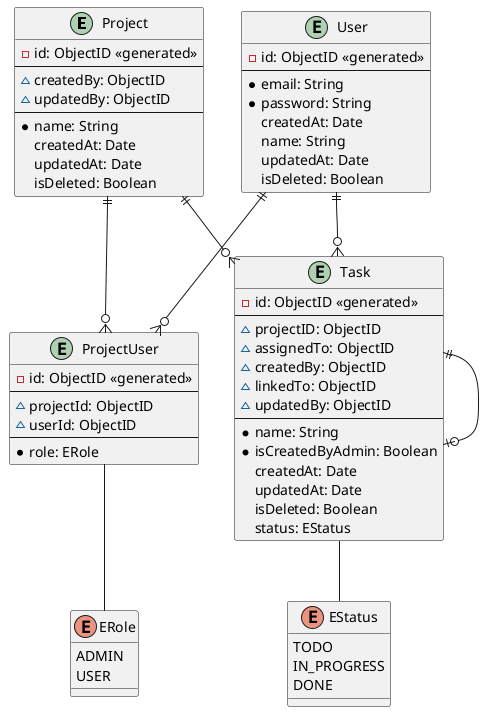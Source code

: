 @startuml SET2020
entity Project {
  -id: ObjectID <<generated>>
  --
  ~createdBy: ObjectID
  ~updatedBy: ObjectID
  --
  *name: String
  createdAt: Date
  updatedAt: Date
  isDeleted: Boolean
}
entity ProjectUser {
  -id: ObjectID <<generated>>
  --
  ~projectId: ObjectID 
  ~userId: ObjectID 
  --
  *role: ERole
}
entity User {
  -id: ObjectID <<generated>>
  --
  *email: String
  *password: String
  createdAt: Date
  name: String
  updatedAt: Date
  isDeleted: Boolean
}
entity Task {
  -id: ObjectID <<generated>>
  --
  ~projectID: ObjectID
  ~assignedTo: ObjectID
  ~createdBy: ObjectID
  ~linkedTo: ObjectID
  ~updatedBy: ObjectID
  --
  *name: String
  *isCreatedByAdmin: Boolean
  createdAt: Date
  updatedAt: Date
  isDeleted: Boolean
  status: EStatus
}
enum ERole {
  ADMIN
  USER
}
enum EStatus {
    TODO
    IN_PROGRESS
    DONE
}

User ||--o{ Task
User ||--o{ ProjectUser
Project ||--o{ ProjectUser
Project ||--o{ Task
Task ||--o| Task
ProjectUser -- ERole
Task -- EStatus
@enduml
